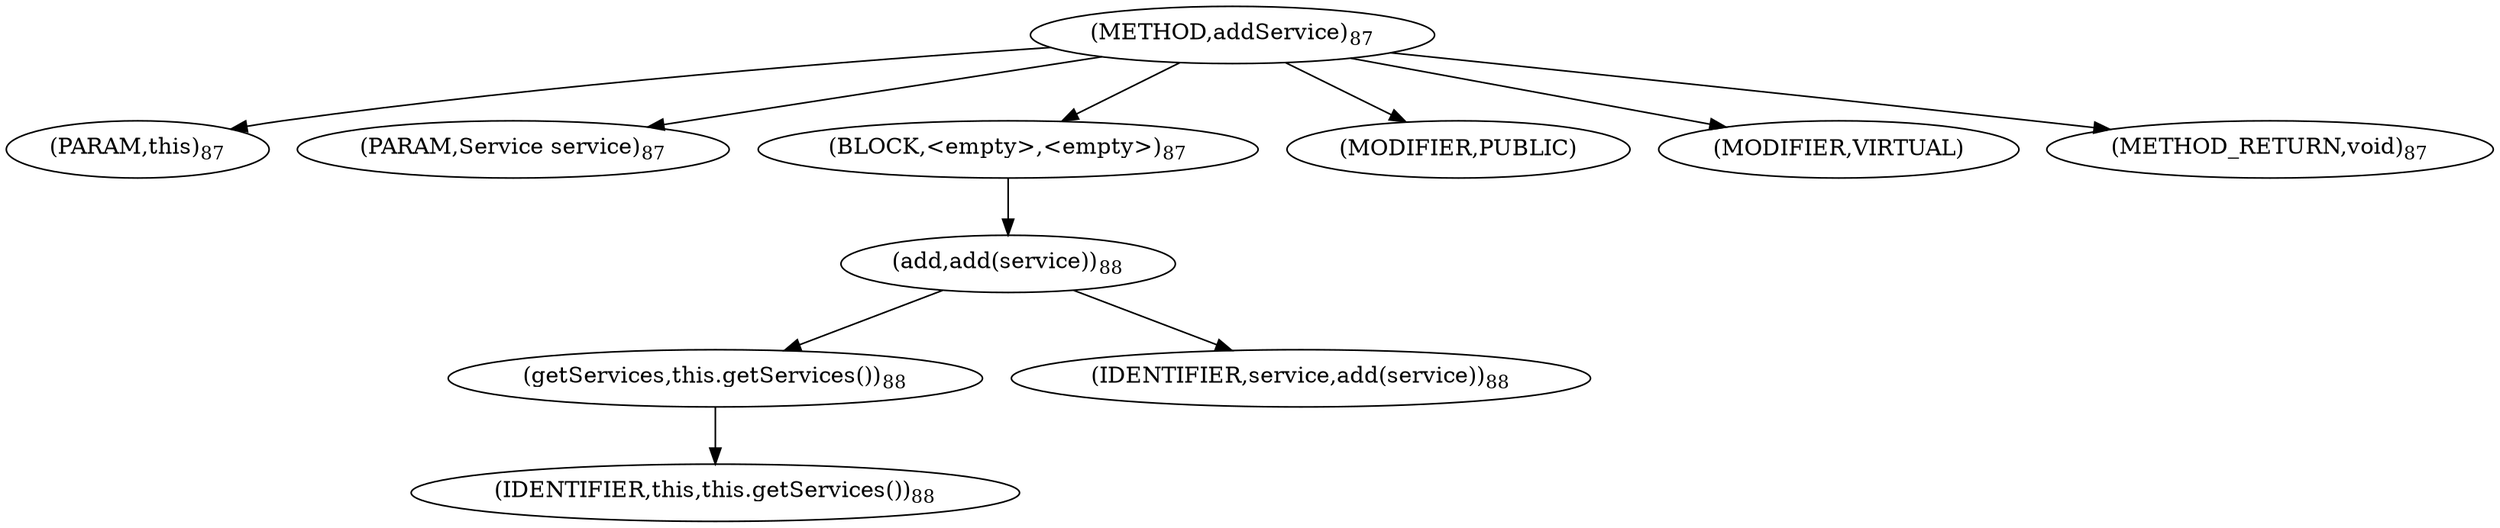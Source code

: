 digraph "addService" {  
"173" [label = <(METHOD,addService)<SUB>87</SUB>> ]
"18" [label = <(PARAM,this)<SUB>87</SUB>> ]
"174" [label = <(PARAM,Service service)<SUB>87</SUB>> ]
"175" [label = <(BLOCK,&lt;empty&gt;,&lt;empty&gt;)<SUB>87</SUB>> ]
"176" [label = <(add,add(service))<SUB>88</SUB>> ]
"177" [label = <(getServices,this.getServices())<SUB>88</SUB>> ]
"17" [label = <(IDENTIFIER,this,this.getServices())<SUB>88</SUB>> ]
"178" [label = <(IDENTIFIER,service,add(service))<SUB>88</SUB>> ]
"179" [label = <(MODIFIER,PUBLIC)> ]
"180" [label = <(MODIFIER,VIRTUAL)> ]
"181" [label = <(METHOD_RETURN,void)<SUB>87</SUB>> ]
  "173" -> "18" 
  "173" -> "174" 
  "173" -> "175" 
  "173" -> "179" 
  "173" -> "180" 
  "173" -> "181" 
  "175" -> "176" 
  "176" -> "177" 
  "176" -> "178" 
  "177" -> "17" 
}
